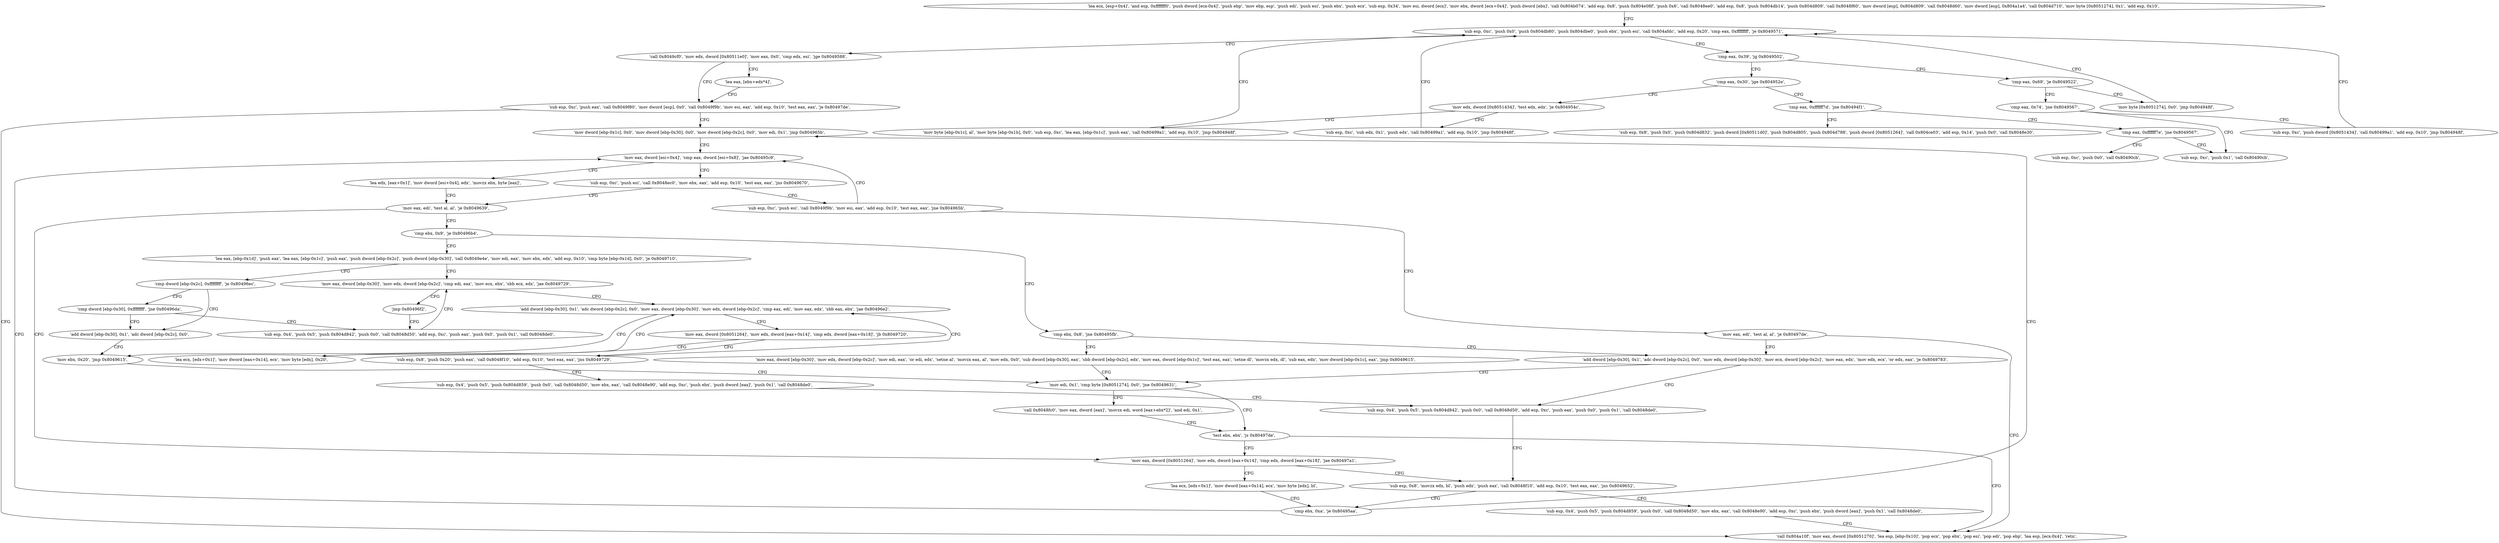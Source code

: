 digraph "func" {
"134517804" [label = "'lea ecx, [esp+0x4]', 'and esp, 0xfffffff0', 'push dword [ecx-0x4]', 'push ebp', 'mov ebp, esp', 'push edi', 'push esi', 'push ebx', 'push ecx', 'sub esp, 0x34', 'mov esi, dword [ecx]', 'mov ebx, dword [ecx+0x4]', 'push dword [ebx]', 'call 0x804b074', 'add esp, 0x8', 'push 0x804e08f', 'push 0x6', 'call 0x8048ee0', 'add esp, 0x8', 'push 0x804db14', 'push 0x804d809', 'call 0x8048f60', 'mov dword [esp], 0x804d809', 'call 0x8048d60', 'mov dword [esp], 0x804a1a4', 'call 0x804d710', 'mov byte [0x8051274], 0x1', 'add esp, 0x10', " ]
"134517903" [label = "'sub esp, 0xc', 'push 0x0', 'push 0x804db80', 'push 0x804dbe0', 'push ebx', 'push esi', 'call 0x804afdc', 'add esp, 0x20', 'cmp eax, 0xffffffff', 'je 0x8049571', " ]
"134518129" [label = "'call 0x8049cf0', 'mov edx, dword [0x80511e0]', 'mov eax, 0x0', 'cmp edx, esi', 'jge 0x8049588', " ]
"134518152" [label = "'sub esp, 0xc', 'push eax', 'call 0x8049f80', 'mov dword [esp], 0x0', 'call 0x8049f9b', 'mov esi, eax', 'add esp, 0x10', 'test eax, eax', 'je 0x80497de', " ]
"134518149" [label = "'lea eax, [ebx+edx*4]', " ]
"134517937" [label = "'cmp eax, 0x39', 'jg 0x8049502', " ]
"134518018" [label = "'cmp eax, 0x69', 'je 0x8049522', " ]
"134517942" [label = "'cmp eax, 0x30', 'jge 0x804952e', " ]
"134518750" [label = "'call 0x804a10f', 'mov eax, dword [0x8051270]', 'lea esp, [ebp-0x10]', 'pop ecx', 'pop ebx', 'pop esi', 'pop edi', 'pop ebp', 'lea esp, [ecx-0x4]', 'retn', " ]
"134518186" [label = "'mov dword [ebp-0x1c], 0x0', 'mov dword [ebp-0x30], 0x0', 'mov dword [ebp-0x2c], 0x0', 'mov edi, 0x1', 'jmp 0x804965b', " ]
"134518050" [label = "'mov byte [0x8051274], 0x0', 'jmp 0x804948f', " ]
"134518023" [label = "'cmp eax, 0x74', 'jne 0x8049567', " ]
"134518062" [label = "'mov edx, dword [0x8051434]', 'test edx, edx', 'je 0x804954c', " ]
"134517947" [label = "'cmp eax, 0xffffff7d', 'jne 0x80494f1', " ]
"134518363" [label = "'mov eax, dword [esi+0x4]', 'cmp eax, dword [esi+0x8]', 'jae 0x80495c9', " ]
"134518119" [label = "'sub esp, 0xc', 'push 0x1', 'call 0x80490cb', " ]
"134518028" [label = "'sub esp, 0xc', 'push dword [0x8051434]', 'call 0x80499a1', 'add esp, 0x10', 'jmp 0x804948f', " ]
"134518092" [label = "'mov byte [ebp-0x1c], al', 'mov byte [ebp-0x1b], 0x0', 'sub esp, 0xc', 'lea eax, [ebp-0x1c]', 'push eax', 'call 0x80499a1', 'add esp, 0x10', 'jmp 0x804948f', " ]
"134518072" [label = "'sub esp, 0xc', 'sub edx, 0x1', 'push edx', 'call 0x80499a1', 'add esp, 0x10', 'jmp 0x804948f', " ]
"134518001" [label = "'cmp eax, 0xffffff7e', 'jne 0x8049567', " ]
"134517954" [label = "'sub esp, 0x8', 'push 0x0', 'push 0x804d832', 'push dword [0x80511d0]', 'push 0x804d805', 'push 0x804d788', 'push dword [0x8051264]', 'call 0x804ce03', 'add esp, 0x14', 'push 0x0', 'call 0x8048e30', " ]
"134518217" [label = "'sub esp, 0xc', 'push esi', 'call 0x8048ec0', 'mov ebx, eax', 'add esp, 0x10', 'test eax, eax', 'jns 0x8049670', " ]
"134518375" [label = "'lea edx, [eax+0x1]', 'mov dword [esi+0x4], edx', 'movzx ebx, byte [eax]', " ]
"134518008" [label = "'sub esp, 0xc', 'push 0x0', 'call 0x80490cb', " ]
"134518384" [label = "'mov eax, edi', 'test al, al', 'je 0x8049639', " ]
"134518239" [label = "'sub esp, 0xc', 'push esi', 'call 0x8049f9b', 'mov esi, eax', 'add esp, 0x10', 'test eax, eax', 'jne 0x804965b', " ]
"134518329" [label = "'mov eax, dword [0x8051264]', 'mov edx, dword [eax+0x14]', 'cmp edx, dword [eax+0x18]', 'jae 0x80497a1', " ]
"134518390" [label = "'cmp ebx, 0x9', 'je 0x80496b4', " ]
"134518257" [label = "'mov eax, edi', 'test al, al', 'je 0x80497de', " ]
"134518689" [label = "'sub esp, 0x8', 'movzx edx, bl', 'push edx', 'push eax', 'call 0x8048f10', 'add esp, 0x10', 'test eax, eax', 'jns 0x8049652', " ]
"134518346" [label = "'lea ecx, [edx+0x1]', 'mov dword [eax+0x14], ecx', 'mov byte [edx], bl', " ]
"134518452" [label = "'lea eax, [ebp-0x1d]', 'push eax', 'lea eax, [ebp-0x1c]', 'push eax', 'push dword [ebp-0x2c]', 'push dword [ebp-0x30]', 'call 0x8049e4e', 'mov edi, eax', 'mov ebx, edx', 'add esp, 0x10', 'cmp byte [ebp-0x1d], 0x0', 'je 0x8049710', " ]
"134518395" [label = "'cmp ebx, 0x8', 'jne 0x80495fb', " ]
"134518267" [label = "'add dword [ebp-0x30], 0x1', 'adc dword [ebp-0x2c], 0x0', 'mov edx, dword [ebp-0x30]', 'mov ecx, dword [ebp-0x2c]', 'mov eax, edx', 'mov edx, ecx', 'or edx, eax', 'je 0x8049783', " ]
"134518354" [label = "'cmp ebx, 0xa', 'je 0x80495aa', " ]
"134518713" [label = "'sub esp, 0x4', 'push 0x5', 'push 0x804d859', 'push 0x0', 'call 0x8048d50', 'mov ebx, eax', 'call 0x8048e90', 'add esp, 0xc', 'push ebx', 'push dword [eax]', 'push 0x1', 'call 0x8048de0', " ]
"134518544" [label = "'mov eax, dword [ebp-0x30]', 'mov edx, dword [ebp-0x2c]', 'cmp edi, eax', 'mov ecx, ebx', 'sbb ecx, edx', 'jae 0x8049729', " ]
"134518484" [label = "'cmp dword [ebp-0x2c], 0xffffffff', 'je 0x80496ec', " ]
"134518404" [label = "'mov eax, dword [ebp-0x30]', 'mov edx, dword [ebp-0x2c]', 'mov edi, eax', 'or edi, edx', 'setne al', 'movzx eax, al', 'mov edx, 0x0', 'sub dword [ebp-0x30], eax', 'sbb dword [ebp-0x2c], edx', 'mov eax, dword [ebp-0x1c]', 'test eax, eax', 'setne dl', 'movzx edx, dl', 'sub eax, edx', 'mov dword [ebp-0x1c], eax', 'jmp 0x8049615', " ]
"134518659" [label = "'sub esp, 0x4', 'push 0x5', 'push 0x804d842', 'push 0x0', 'call 0x8048d50', 'add esp, 0xc', 'push eax', 'push 0x0', 'push 0x1', 'call 0x8048de0', " ]
"134518293" [label = "'mov edi, 0x1', 'cmp byte [0x8051274], 0x0', 'jne 0x8049631', " ]
"134518569" [label = "'add dword [ebp-0x30], 0x1', 'adc dword [ebp-0x2c], 0x0', 'mov eax, dword [ebp-0x30]', 'mov edx, dword [ebp-0x2c]', 'cmp eax, edi', 'mov eax, edx', 'sbb eax, ebx', 'jae 0x80496e2', " ]
"134518558" [label = "'jmp 0x80496f2', " ]
"134518508" [label = "'cmp dword [ebp-0x30], 0xffffffff', 'jne 0x80496da', " ]
"134518490" [label = "'add dword [ebp-0x30], 0x1', 'adc dword [ebp-0x2c], 0x0', " ]
"134518321" [label = "'test ebx, ebx', 'js 0x80497de', " ]
"134518307" [label = "'call 0x8048fc0', 'mov eax, dword [eax]', 'movzx edi, word [eax+ebx*2]', 'and edi, 0x1', " ]
"134518498" [label = "'mov ebx, 0x20', 'jmp 0x8049615', " ]
"134518591" [label = "'mov eax, dword [0x8051264]', 'mov edx, dword [eax+0x14]', 'cmp edx, dword [eax+0x18]', 'jb 0x8049720', " ]
"134518514" [label = "'sub esp, 0x4', 'push 0x5', 'push 0x804d842', 'push 0x0', 'call 0x8048d50', 'add esp, 0xc', 'push eax', 'push 0x0', 'push 0x1', 'call 0x8048de0', " ]
"134518560" [label = "'lea ecx, [edx+0x1]', 'mov dword [eax+0x14], ecx', 'mov byte [edx], 0x20', " ]
"134518604" [label = "'sub esp, 0x8', 'push 0x20', 'push eax', 'call 0x8048f10', 'add esp, 0x10', 'test eax, eax', 'jns 0x8049729', " ]
"134518622" [label = "'sub esp, 0x4', 'push 0x5', 'push 0x804d859', 'push 0x0', 'call 0x8048d50', 'mov ebx, eax', 'call 0x8048e90', 'add esp, 0xc', 'push ebx', 'push dword [eax]', 'push 0x1', 'call 0x8048de0', " ]
"134517804" -> "134517903" [ label = "CFG" ]
"134517903" -> "134518129" [ label = "CFG" ]
"134517903" -> "134517937" [ label = "CFG" ]
"134518129" -> "134518152" [ label = "CFG" ]
"134518129" -> "134518149" [ label = "CFG" ]
"134518152" -> "134518750" [ label = "CFG" ]
"134518152" -> "134518186" [ label = "CFG" ]
"134518149" -> "134518152" [ label = "CFG" ]
"134517937" -> "134518018" [ label = "CFG" ]
"134517937" -> "134517942" [ label = "CFG" ]
"134518018" -> "134518050" [ label = "CFG" ]
"134518018" -> "134518023" [ label = "CFG" ]
"134517942" -> "134518062" [ label = "CFG" ]
"134517942" -> "134517947" [ label = "CFG" ]
"134518186" -> "134518363" [ label = "CFG" ]
"134518050" -> "134517903" [ label = "CFG" ]
"134518023" -> "134518119" [ label = "CFG" ]
"134518023" -> "134518028" [ label = "CFG" ]
"134518062" -> "134518092" [ label = "CFG" ]
"134518062" -> "134518072" [ label = "CFG" ]
"134517947" -> "134518001" [ label = "CFG" ]
"134517947" -> "134517954" [ label = "CFG" ]
"134518363" -> "134518217" [ label = "CFG" ]
"134518363" -> "134518375" [ label = "CFG" ]
"134518028" -> "134517903" [ label = "CFG" ]
"134518092" -> "134517903" [ label = "CFG" ]
"134518072" -> "134517903" [ label = "CFG" ]
"134518001" -> "134518119" [ label = "CFG" ]
"134518001" -> "134518008" [ label = "CFG" ]
"134518217" -> "134518384" [ label = "CFG" ]
"134518217" -> "134518239" [ label = "CFG" ]
"134518375" -> "134518384" [ label = "CFG" ]
"134518384" -> "134518329" [ label = "CFG" ]
"134518384" -> "134518390" [ label = "CFG" ]
"134518239" -> "134518363" [ label = "CFG" ]
"134518239" -> "134518257" [ label = "CFG" ]
"134518329" -> "134518689" [ label = "CFG" ]
"134518329" -> "134518346" [ label = "CFG" ]
"134518390" -> "134518452" [ label = "CFG" ]
"134518390" -> "134518395" [ label = "CFG" ]
"134518257" -> "134518750" [ label = "CFG" ]
"134518257" -> "134518267" [ label = "CFG" ]
"134518689" -> "134518354" [ label = "CFG" ]
"134518689" -> "134518713" [ label = "CFG" ]
"134518346" -> "134518354" [ label = "CFG" ]
"134518452" -> "134518544" [ label = "CFG" ]
"134518452" -> "134518484" [ label = "CFG" ]
"134518395" -> "134518267" [ label = "CFG" ]
"134518395" -> "134518404" [ label = "CFG" ]
"134518267" -> "134518659" [ label = "CFG" ]
"134518267" -> "134518293" [ label = "CFG" ]
"134518354" -> "134518186" [ label = "CFG" ]
"134518354" -> "134518363" [ label = "CFG" ]
"134518713" -> "134518750" [ label = "CFG" ]
"134518544" -> "134518569" [ label = "CFG" ]
"134518544" -> "134518558" [ label = "CFG" ]
"134518484" -> "134518508" [ label = "CFG" ]
"134518484" -> "134518490" [ label = "CFG" ]
"134518404" -> "134518293" [ label = "CFG" ]
"134518659" -> "134518689" [ label = "CFG" ]
"134518293" -> "134518321" [ label = "CFG" ]
"134518293" -> "134518307" [ label = "CFG" ]
"134518569" -> "134518498" [ label = "CFG" ]
"134518569" -> "134518591" [ label = "CFG" ]
"134518558" -> "134518514" [ label = "CFG" ]
"134518508" -> "134518490" [ label = "CFG" ]
"134518508" -> "134518514" [ label = "CFG" ]
"134518490" -> "134518498" [ label = "CFG" ]
"134518321" -> "134518750" [ label = "CFG" ]
"134518321" -> "134518329" [ label = "CFG" ]
"134518307" -> "134518321" [ label = "CFG" ]
"134518498" -> "134518293" [ label = "CFG" ]
"134518591" -> "134518560" [ label = "CFG" ]
"134518591" -> "134518604" [ label = "CFG" ]
"134518514" -> "134518544" [ label = "CFG" ]
"134518560" -> "134518569" [ label = "CFG" ]
"134518604" -> "134518569" [ label = "CFG" ]
"134518604" -> "134518622" [ label = "CFG" ]
"134518622" -> "134518659" [ label = "CFG" ]
}
